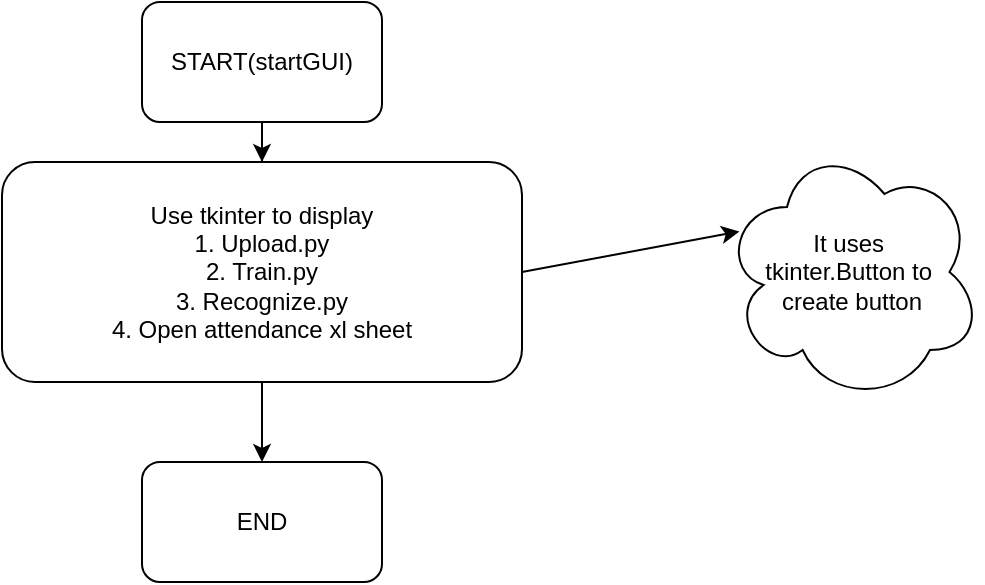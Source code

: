 <mxfile version="13.6.4" type="github">
  <diagram id="LftaEop8yXPMGZ8j59oG" name="Page-1">
    <mxGraphModel dx="1022" dy="507" grid="1" gridSize="10" guides="1" tooltips="1" connect="1" arrows="1" fold="1" page="1" pageScale="1" pageWidth="850" pageHeight="1100" math="0" shadow="0">
      <root>
        <mxCell id="0" />
        <mxCell id="1" parent="0" />
        <mxCell id="7eVDSvvghMcODyL4zaLO-3" value="" style="edgeStyle=orthogonalEdgeStyle;rounded=0;orthogonalLoop=1;jettySize=auto;html=1;" parent="1" source="7eVDSvvghMcODyL4zaLO-1" target="7eVDSvvghMcODyL4zaLO-2" edge="1">
          <mxGeometry relative="1" as="geometry" />
        </mxCell>
        <mxCell id="7eVDSvvghMcODyL4zaLO-1" value="START(startGUI)" style="rounded=1;whiteSpace=wrap;html=1;" parent="1" vertex="1">
          <mxGeometry x="360" y="40" width="120" height="60" as="geometry" />
        </mxCell>
        <mxCell id="7eVDSvvghMcODyL4zaLO-5" value="" style="edgeStyle=orthogonalEdgeStyle;rounded=0;orthogonalLoop=1;jettySize=auto;html=1;" parent="1" source="7eVDSvvghMcODyL4zaLO-2" target="7eVDSvvghMcODyL4zaLO-4" edge="1">
          <mxGeometry relative="1" as="geometry" />
        </mxCell>
        <mxCell id="7eVDSvvghMcODyL4zaLO-2" value="Use tkinter to display&lt;br&gt;1. Upload.py&lt;br&gt;2. Train.py&lt;br&gt;3. Recognize.py&lt;br&gt;4. Open attendance xl sheet" style="whiteSpace=wrap;html=1;rounded=1;" parent="1" vertex="1">
          <mxGeometry x="290" y="120" width="260" height="110" as="geometry" />
        </mxCell>
        <mxCell id="7eVDSvvghMcODyL4zaLO-4" value="END" style="rounded=1;whiteSpace=wrap;html=1;" parent="1" vertex="1">
          <mxGeometry x="360" y="270" width="120" height="60" as="geometry" />
        </mxCell>
        <mxCell id="Fh4UxpDwOTjiPx0inQ2w-1" value="" style="endArrow=classic;html=1;exitX=1;exitY=0.5;exitDx=0;exitDy=0;entryX=0.067;entryY=0.344;entryDx=0;entryDy=0;entryPerimeter=0;" edge="1" parent="1" source="7eVDSvvghMcODyL4zaLO-2" target="Fh4UxpDwOTjiPx0inQ2w-2">
          <mxGeometry width="50" height="50" relative="1" as="geometry">
            <mxPoint x="610" y="200" as="sourcePoint" />
            <mxPoint x="600" y="175" as="targetPoint" />
          </mxGeometry>
        </mxCell>
        <mxCell id="Fh4UxpDwOTjiPx0inQ2w-2" value="It uses&amp;nbsp;&lt;br&gt;tkinter.Button to&amp;nbsp;&lt;br&gt;create button" style="ellipse;shape=cloud;whiteSpace=wrap;html=1;" vertex="1" parent="1">
          <mxGeometry x="650" y="110" width="130" height="130" as="geometry" />
        </mxCell>
      </root>
    </mxGraphModel>
  </diagram>
</mxfile>
